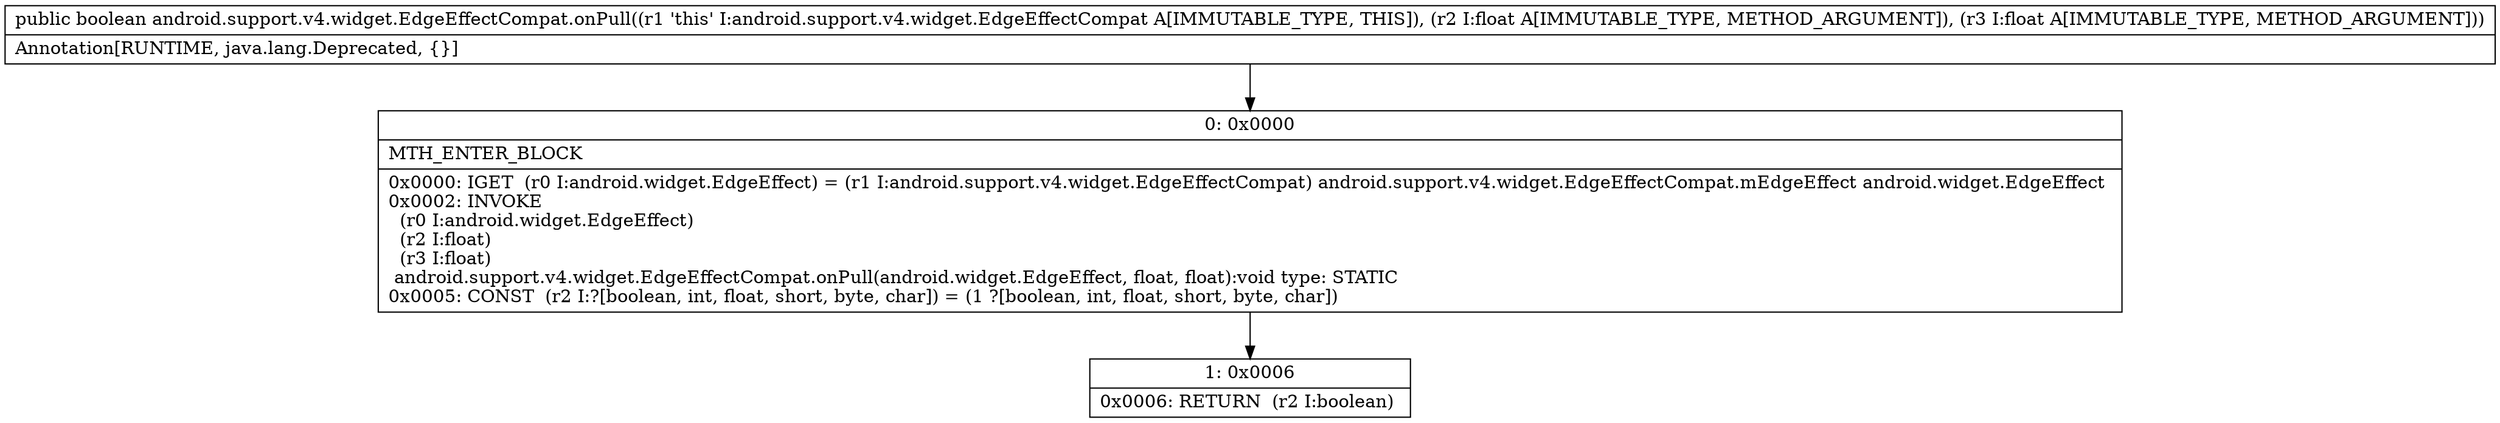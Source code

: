 digraph "CFG forandroid.support.v4.widget.EdgeEffectCompat.onPull(FF)Z" {
Node_0 [shape=record,label="{0\:\ 0x0000|MTH_ENTER_BLOCK\l|0x0000: IGET  (r0 I:android.widget.EdgeEffect) = (r1 I:android.support.v4.widget.EdgeEffectCompat) android.support.v4.widget.EdgeEffectCompat.mEdgeEffect android.widget.EdgeEffect \l0x0002: INVOKE  \l  (r0 I:android.widget.EdgeEffect)\l  (r2 I:float)\l  (r3 I:float)\l android.support.v4.widget.EdgeEffectCompat.onPull(android.widget.EdgeEffect, float, float):void type: STATIC \l0x0005: CONST  (r2 I:?[boolean, int, float, short, byte, char]) = (1 ?[boolean, int, float, short, byte, char]) \l}"];
Node_1 [shape=record,label="{1\:\ 0x0006|0x0006: RETURN  (r2 I:boolean) \l}"];
MethodNode[shape=record,label="{public boolean android.support.v4.widget.EdgeEffectCompat.onPull((r1 'this' I:android.support.v4.widget.EdgeEffectCompat A[IMMUTABLE_TYPE, THIS]), (r2 I:float A[IMMUTABLE_TYPE, METHOD_ARGUMENT]), (r3 I:float A[IMMUTABLE_TYPE, METHOD_ARGUMENT]))  | Annotation[RUNTIME, java.lang.Deprecated, \{\}]\l}"];
MethodNode -> Node_0;
Node_0 -> Node_1;
}

